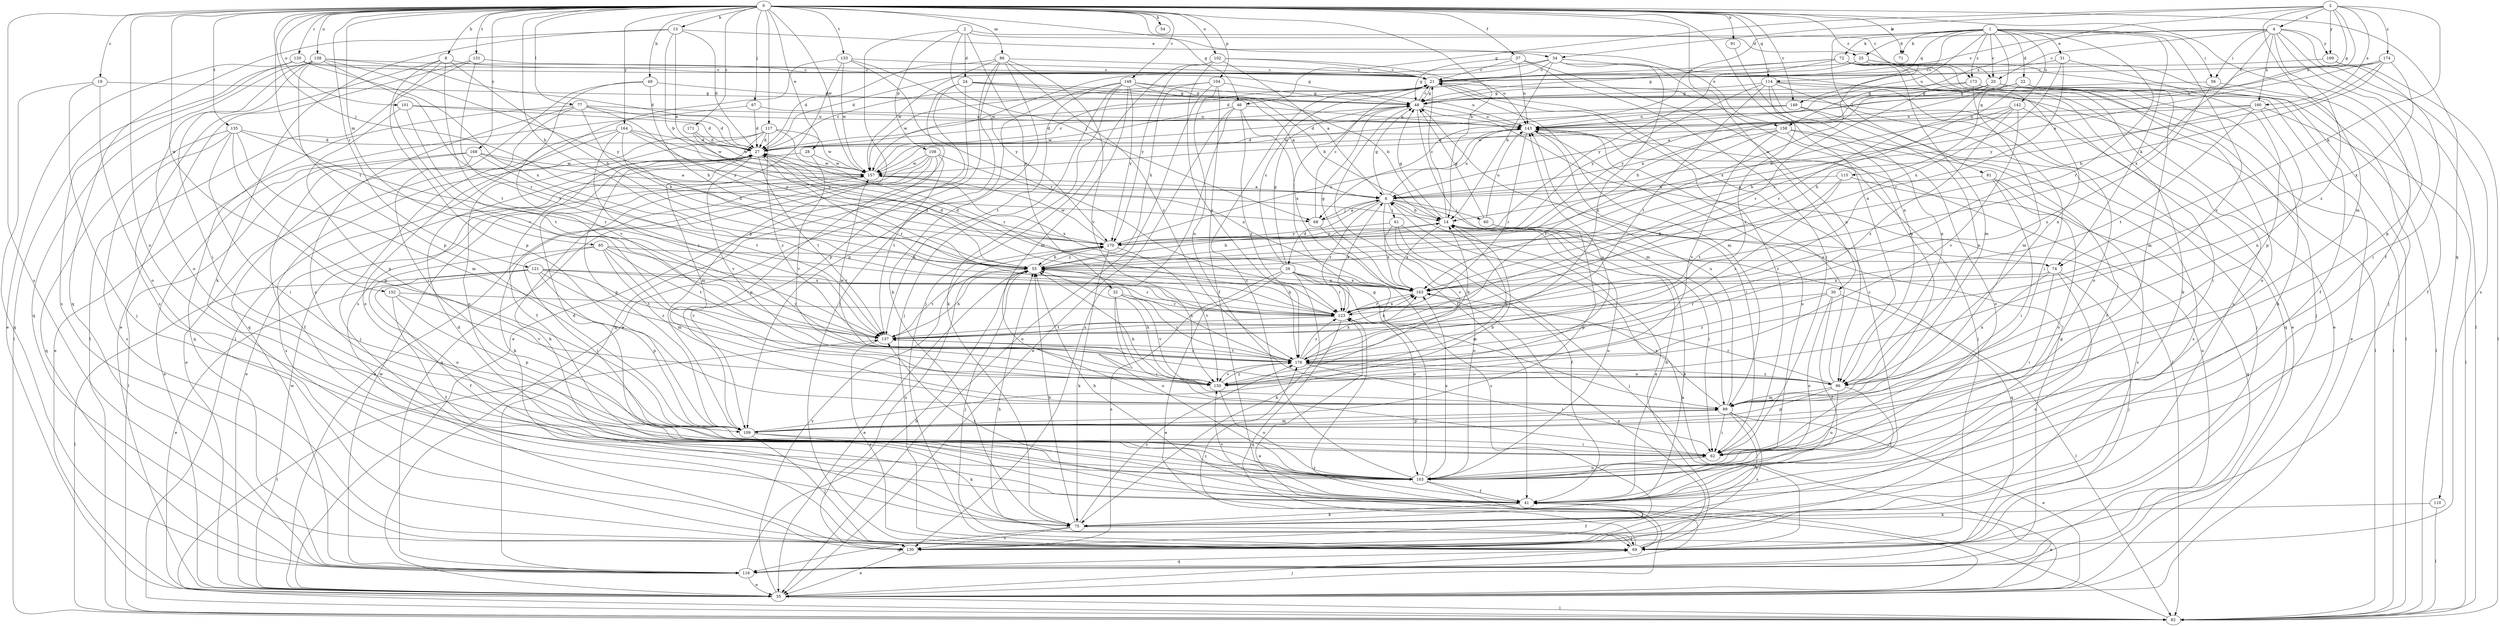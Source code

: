 strict digraph  {
0;
1;
2;
3;
4;
6;
8;
13;
14;
19;
20;
21;
22;
24;
25;
26;
27;
28;
30;
31;
32;
34;
35;
37;
41;
46;
48;
49;
54;
55;
56;
60;
61;
62;
67;
68;
69;
71;
72;
74;
75;
77;
81;
82;
85;
86;
89;
91;
96;
101;
102;
103;
104;
108;
109;
110;
114;
115;
116;
117;
120;
121;
123;
130;
131;
133;
135;
137;
138;
142;
143;
148;
149;
150;
152;
157;
158;
160;
163;
164;
168;
169;
170;
171;
173;
174;
176;
0 -> 8  [label=b];
0 -> 13  [label=b];
0 -> 14  [label=b];
0 -> 19  [label=c];
0 -> 20  [label=c];
0 -> 28  [label=e];
0 -> 30  [label=e];
0 -> 37  [label=f];
0 -> 41  [label=f];
0 -> 46  [label=g];
0 -> 49  [label=h];
0 -> 54  [label=h];
0 -> 55  [label=h];
0 -> 67  [label=j];
0 -> 68  [label=j];
0 -> 71  [label=k];
0 -> 77  [label=l];
0 -> 85  [label=m];
0 -> 86  [label=m];
0 -> 91  [label=n];
0 -> 96  [label=n];
0 -> 101  [label=o];
0 -> 102  [label=o];
0 -> 103  [label=o];
0 -> 104  [label=p];
0 -> 110  [label=q];
0 -> 114  [label=q];
0 -> 117  [label=r];
0 -> 120  [label=r];
0 -> 121  [label=r];
0 -> 130  [label=s];
0 -> 131  [label=t];
0 -> 133  [label=t];
0 -> 135  [label=t];
0 -> 137  [label=t];
0 -> 138  [label=u];
0 -> 148  [label=v];
0 -> 149  [label=v];
0 -> 152  [label=w];
0 -> 157  [label=w];
0 -> 164  [label=y];
0 -> 168  [label=y];
0 -> 171  [label=z];
0 -> 173  [label=z];
1 -> 20  [label=c];
1 -> 22  [label=d];
1 -> 31  [label=e];
1 -> 56  [label=i];
1 -> 68  [label=j];
1 -> 71  [label=k];
1 -> 72  [label=k];
1 -> 74  [label=k];
1 -> 81  [label=l];
1 -> 114  [label=q];
1 -> 115  [label=q];
1 -> 123  [label=r];
1 -> 142  [label=u];
1 -> 143  [label=u];
1 -> 149  [label=v];
1 -> 150  [label=v];
1 -> 173  [label=z];
2 -> 24  [label=d];
2 -> 25  [label=d];
2 -> 32  [label=e];
2 -> 68  [label=j];
2 -> 108  [label=p];
2 -> 109  [label=p];
2 -> 158  [label=x];
3 -> 4  [label=a];
3 -> 34  [label=e];
3 -> 46  [label=g];
3 -> 48  [label=g];
3 -> 74  [label=k];
3 -> 89  [label=m];
3 -> 143  [label=u];
3 -> 158  [label=x];
3 -> 160  [label=x];
3 -> 169  [label=y];
3 -> 174  [label=z];
4 -> 20  [label=c];
4 -> 21  [label=c];
4 -> 25  [label=d];
4 -> 56  [label=i];
4 -> 82  [label=l];
4 -> 109  [label=p];
4 -> 130  [label=s];
4 -> 160  [label=x];
4 -> 163  [label=x];
4 -> 169  [label=y];
4 -> 176  [label=z];
6 -> 14  [label=b];
6 -> 26  [label=d];
6 -> 48  [label=g];
6 -> 60  [label=i];
6 -> 61  [label=i];
6 -> 68  [label=j];
6 -> 74  [label=k];
6 -> 123  [label=r];
6 -> 143  [label=u];
6 -> 150  [label=v];
8 -> 21  [label=c];
8 -> 55  [label=h];
8 -> 109  [label=p];
8 -> 130  [label=s];
8 -> 137  [label=t];
8 -> 150  [label=v];
13 -> 6  [label=a];
13 -> 14  [label=b];
13 -> 27  [label=d];
13 -> 34  [label=e];
13 -> 75  [label=k];
13 -> 116  [label=q];
14 -> 21  [label=c];
14 -> 48  [label=g];
14 -> 62  [label=i];
14 -> 75  [label=k];
14 -> 103  [label=o];
14 -> 163  [label=x];
14 -> 170  [label=y];
19 -> 48  [label=g];
19 -> 69  [label=j];
19 -> 103  [label=o];
19 -> 116  [label=q];
20 -> 35  [label=e];
20 -> 48  [label=g];
20 -> 55  [label=h];
20 -> 75  [label=k];
20 -> 103  [label=o];
20 -> 123  [label=r];
20 -> 170  [label=y];
21 -> 48  [label=g];
21 -> 89  [label=m];
21 -> 116  [label=q];
22 -> 6  [label=a];
22 -> 41  [label=f];
22 -> 48  [label=g];
22 -> 82  [label=l];
22 -> 89  [label=m];
22 -> 163  [label=x];
24 -> 6  [label=a];
24 -> 14  [label=b];
24 -> 35  [label=e];
24 -> 48  [label=g];
24 -> 109  [label=p];
24 -> 116  [label=q];
25 -> 21  [label=c];
25 -> 27  [label=d];
25 -> 69  [label=j];
25 -> 82  [label=l];
25 -> 163  [label=x];
26 -> 21  [label=c];
26 -> 27  [label=d];
26 -> 35  [label=e];
26 -> 48  [label=g];
26 -> 75  [label=k];
26 -> 89  [label=m];
26 -> 103  [label=o];
26 -> 123  [label=r];
26 -> 130  [label=s];
26 -> 163  [label=x];
27 -> 21  [label=c];
27 -> 89  [label=m];
27 -> 109  [label=p];
27 -> 123  [label=r];
27 -> 130  [label=s];
27 -> 137  [label=t];
27 -> 150  [label=v];
27 -> 157  [label=w];
28 -> 35  [label=e];
28 -> 150  [label=v];
28 -> 157  [label=w];
30 -> 41  [label=f];
30 -> 82  [label=l];
30 -> 103  [label=o];
30 -> 123  [label=r];
30 -> 176  [label=z];
31 -> 21  [label=c];
31 -> 109  [label=p];
31 -> 123  [label=r];
31 -> 163  [label=x];
32 -> 62  [label=i];
32 -> 103  [label=o];
32 -> 123  [label=r];
32 -> 150  [label=v];
32 -> 176  [label=z];
34 -> 14  [label=b];
34 -> 21  [label=c];
34 -> 27  [label=d];
34 -> 35  [label=e];
34 -> 89  [label=m];
34 -> 157  [label=w];
34 -> 176  [label=z];
35 -> 6  [label=a];
35 -> 69  [label=j];
35 -> 82  [label=l];
35 -> 157  [label=w];
35 -> 170  [label=y];
37 -> 21  [label=c];
37 -> 48  [label=g];
37 -> 62  [label=i];
37 -> 96  [label=n];
37 -> 143  [label=u];
41 -> 14  [label=b];
41 -> 21  [label=c];
41 -> 27  [label=d];
41 -> 35  [label=e];
41 -> 55  [label=h];
41 -> 75  [label=k];
41 -> 137  [label=t];
41 -> 150  [label=v];
46 -> 35  [label=e];
46 -> 130  [label=s];
46 -> 143  [label=u];
46 -> 157  [label=w];
46 -> 163  [label=x];
46 -> 176  [label=z];
48 -> 21  [label=c];
48 -> 27  [label=d];
48 -> 41  [label=f];
48 -> 82  [label=l];
48 -> 89  [label=m];
48 -> 143  [label=u];
49 -> 48  [label=g];
49 -> 55  [label=h];
49 -> 116  [label=q];
49 -> 150  [label=v];
55 -> 14  [label=b];
55 -> 27  [label=d];
55 -> 35  [label=e];
55 -> 69  [label=j];
55 -> 137  [label=t];
55 -> 163  [label=x];
55 -> 170  [label=y];
56 -> 41  [label=f];
56 -> 48  [label=g];
56 -> 176  [label=z];
60 -> 48  [label=g];
60 -> 109  [label=p];
60 -> 116  [label=q];
60 -> 143  [label=u];
61 -> 41  [label=f];
61 -> 69  [label=j];
61 -> 103  [label=o];
61 -> 163  [label=x];
61 -> 170  [label=y];
62 -> 21  [label=c];
62 -> 103  [label=o];
67 -> 27  [label=d];
67 -> 35  [label=e];
67 -> 143  [label=u];
68 -> 6  [label=a];
68 -> 21  [label=c];
68 -> 130  [label=s];
69 -> 6  [label=a];
69 -> 55  [label=h];
69 -> 116  [label=q];
69 -> 163  [label=x];
69 -> 176  [label=z];
72 -> 21  [label=c];
72 -> 35  [label=e];
72 -> 48  [label=g];
72 -> 75  [label=k];
72 -> 89  [label=m];
72 -> 96  [label=n];
72 -> 130  [label=s];
72 -> 170  [label=y];
74 -> 27  [label=d];
74 -> 62  [label=i];
74 -> 69  [label=j];
74 -> 96  [label=n];
74 -> 130  [label=s];
74 -> 163  [label=x];
75 -> 55  [label=h];
75 -> 69  [label=j];
75 -> 116  [label=q];
75 -> 130  [label=s];
75 -> 176  [label=z];
77 -> 27  [label=d];
77 -> 55  [label=h];
77 -> 62  [label=i];
77 -> 103  [label=o];
77 -> 116  [label=q];
77 -> 143  [label=u];
77 -> 170  [label=y];
81 -> 6  [label=a];
81 -> 62  [label=i];
81 -> 103  [label=o];
81 -> 130  [label=s];
82 -> 123  [label=r];
82 -> 137  [label=t];
85 -> 55  [label=h];
85 -> 62  [label=i];
85 -> 89  [label=m];
85 -> 103  [label=o];
85 -> 123  [label=r];
85 -> 137  [label=t];
85 -> 150  [label=v];
86 -> 21  [label=c];
86 -> 27  [label=d];
86 -> 35  [label=e];
86 -> 69  [label=j];
86 -> 75  [label=k];
86 -> 150  [label=v];
86 -> 157  [label=w];
86 -> 176  [label=z];
89 -> 35  [label=e];
89 -> 55  [label=h];
89 -> 62  [label=i];
89 -> 75  [label=k];
89 -> 109  [label=p];
89 -> 130  [label=s];
89 -> 143  [label=u];
89 -> 163  [label=x];
91 -> 96  [label=n];
96 -> 41  [label=f];
96 -> 89  [label=m];
96 -> 103  [label=o];
96 -> 109  [label=p];
96 -> 123  [label=r];
96 -> 143  [label=u];
96 -> 157  [label=w];
96 -> 176  [label=z];
101 -> 27  [label=d];
101 -> 109  [label=p];
101 -> 137  [label=t];
101 -> 143  [label=u];
102 -> 6  [label=a];
102 -> 21  [label=c];
102 -> 69  [label=j];
102 -> 143  [label=u];
102 -> 170  [label=y];
102 -> 176  [label=z];
103 -> 21  [label=c];
103 -> 27  [label=d];
103 -> 41  [label=f];
103 -> 48  [label=g];
103 -> 69  [label=j];
103 -> 143  [label=u];
103 -> 163  [label=x];
104 -> 35  [label=e];
104 -> 41  [label=f];
104 -> 48  [label=g];
104 -> 55  [label=h];
104 -> 96  [label=n];
104 -> 157  [label=w];
108 -> 35  [label=e];
108 -> 75  [label=k];
108 -> 109  [label=p];
108 -> 116  [label=q];
108 -> 137  [label=t];
108 -> 157  [label=w];
108 -> 163  [label=x];
109 -> 14  [label=b];
109 -> 62  [label=i];
109 -> 69  [label=j];
109 -> 75  [label=k];
109 -> 89  [label=m];
110 -> 75  [label=k];
110 -> 82  [label=l];
114 -> 48  [label=g];
114 -> 62  [label=i];
114 -> 82  [label=l];
114 -> 96  [label=n];
114 -> 103  [label=o];
114 -> 137  [label=t];
114 -> 170  [label=y];
114 -> 176  [label=z];
115 -> 6  [label=a];
115 -> 116  [label=q];
115 -> 137  [label=t];
115 -> 176  [label=z];
116 -> 35  [label=e];
116 -> 48  [label=g];
116 -> 55  [label=h];
116 -> 143  [label=u];
116 -> 157  [label=w];
117 -> 27  [label=d];
117 -> 35  [label=e];
117 -> 41  [label=f];
117 -> 103  [label=o];
117 -> 123  [label=r];
117 -> 157  [label=w];
117 -> 176  [label=z];
120 -> 21  [label=c];
120 -> 35  [label=e];
120 -> 48  [label=g];
120 -> 130  [label=s];
120 -> 163  [label=x];
121 -> 35  [label=e];
121 -> 41  [label=f];
121 -> 82  [label=l];
121 -> 109  [label=p];
121 -> 123  [label=r];
121 -> 137  [label=t];
121 -> 163  [label=x];
121 -> 176  [label=z];
123 -> 6  [label=a];
123 -> 35  [label=e];
123 -> 55  [label=h];
123 -> 116  [label=q];
123 -> 137  [label=t];
123 -> 163  [label=x];
130 -> 35  [label=e];
130 -> 41  [label=f];
131 -> 21  [label=c];
131 -> 35  [label=e];
131 -> 82  [label=l];
131 -> 137  [label=t];
133 -> 21  [label=c];
133 -> 82  [label=l];
133 -> 123  [label=r];
133 -> 130  [label=s];
133 -> 157  [label=w];
133 -> 170  [label=y];
135 -> 27  [label=d];
135 -> 62  [label=i];
135 -> 89  [label=m];
135 -> 109  [label=p];
135 -> 116  [label=q];
135 -> 123  [label=r];
135 -> 130  [label=s];
137 -> 55  [label=h];
137 -> 69  [label=j];
137 -> 163  [label=x];
137 -> 176  [label=z];
138 -> 21  [label=c];
138 -> 27  [label=d];
138 -> 62  [label=i];
138 -> 82  [label=l];
138 -> 103  [label=o];
138 -> 109  [label=p];
138 -> 116  [label=q];
138 -> 123  [label=r];
138 -> 170  [label=y];
142 -> 14  [label=b];
142 -> 55  [label=h];
142 -> 62  [label=i];
142 -> 143  [label=u];
142 -> 150  [label=v];
142 -> 176  [label=z];
143 -> 27  [label=d];
143 -> 62  [label=i];
143 -> 69  [label=j];
143 -> 123  [label=r];
148 -> 14  [label=b];
148 -> 48  [label=g];
148 -> 69  [label=j];
148 -> 75  [label=k];
148 -> 89  [label=m];
148 -> 109  [label=p];
148 -> 137  [label=t];
148 -> 143  [label=u];
148 -> 170  [label=y];
149 -> 27  [label=d];
149 -> 69  [label=j];
149 -> 96  [label=n];
149 -> 143  [label=u];
149 -> 157  [label=w];
150 -> 14  [label=b];
150 -> 55  [label=h];
150 -> 103  [label=o];
150 -> 143  [label=u];
150 -> 176  [label=z];
152 -> 41  [label=f];
152 -> 109  [label=p];
152 -> 123  [label=r];
152 -> 150  [label=v];
157 -> 6  [label=a];
157 -> 21  [label=c];
157 -> 75  [label=k];
157 -> 163  [label=x];
158 -> 6  [label=a];
158 -> 27  [label=d];
158 -> 41  [label=f];
158 -> 103  [label=o];
158 -> 130  [label=s];
158 -> 137  [label=t];
158 -> 150  [label=v];
160 -> 55  [label=h];
160 -> 82  [label=l];
160 -> 96  [label=n];
160 -> 137  [label=t];
160 -> 143  [label=u];
160 -> 157  [label=w];
163 -> 48  [label=g];
163 -> 123  [label=r];
164 -> 27  [label=d];
164 -> 55  [label=h];
164 -> 69  [label=j];
164 -> 103  [label=o];
164 -> 157  [label=w];
164 -> 170  [label=y];
164 -> 176  [label=z];
168 -> 6  [label=a];
168 -> 35  [label=e];
168 -> 41  [label=f];
168 -> 82  [label=l];
168 -> 137  [label=t];
168 -> 157  [label=w];
169 -> 21  [label=c];
169 -> 62  [label=i];
169 -> 82  [label=l];
170 -> 55  [label=h];
170 -> 75  [label=k];
170 -> 130  [label=s];
170 -> 143  [label=u];
170 -> 150  [label=v];
170 -> 157  [label=w];
171 -> 27  [label=d];
171 -> 157  [label=w];
171 -> 170  [label=y];
173 -> 48  [label=g];
173 -> 69  [label=j];
173 -> 82  [label=l];
173 -> 89  [label=m];
173 -> 123  [label=r];
174 -> 6  [label=a];
174 -> 21  [label=c];
174 -> 55  [label=h];
174 -> 143  [label=u];
174 -> 163  [label=x];
174 -> 170  [label=y];
176 -> 14  [label=b];
176 -> 55  [label=h];
176 -> 62  [label=i];
176 -> 96  [label=n];
176 -> 123  [label=r];
176 -> 137  [label=t];
176 -> 150  [label=v];
176 -> 163  [label=x];
}
